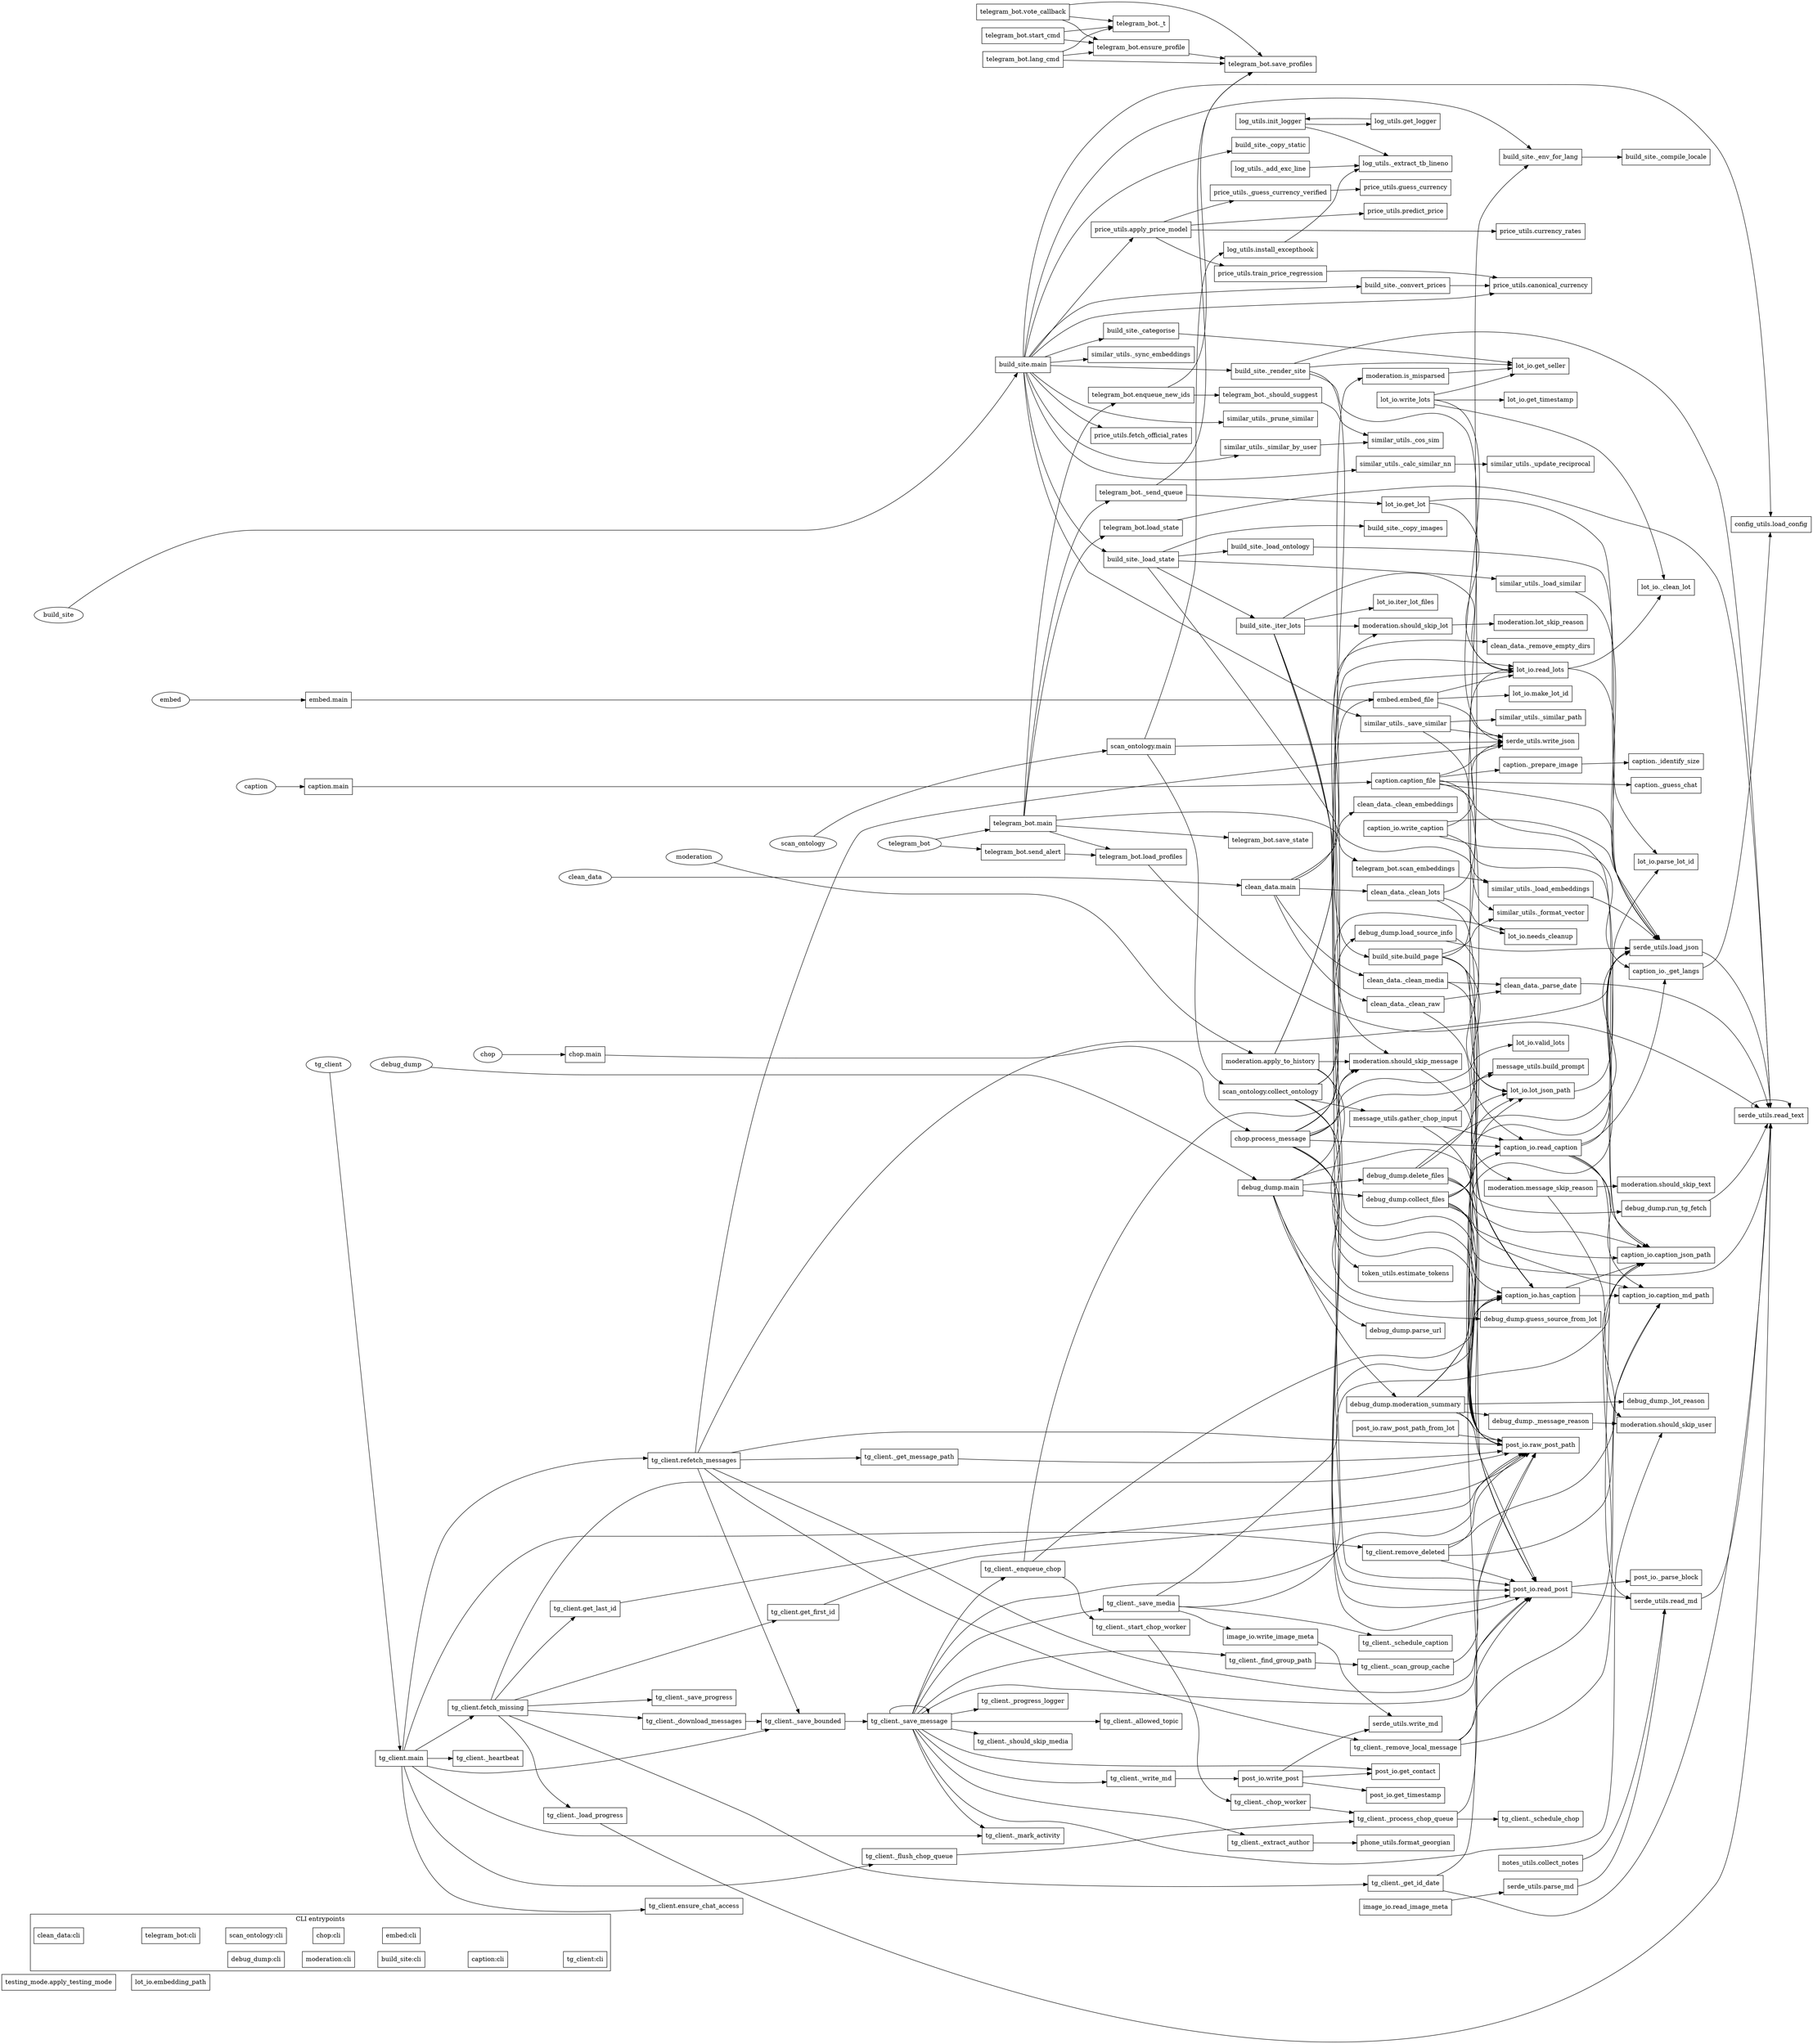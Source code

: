 digraph callgraph {
	graph [rankdir=LR];
	subgraph cluster_cli {
		graph [label="CLI entrypoints",
			newrank=true
		];
		"debug_dump:cli"	[shape=box,
			tooltip="Command line entrypoint"];
		"moderation:cli"	[shape=box,
			tooltip="Command line entrypoint"];
		"build_site:cli"	[shape=box,
			tooltip="Command line entrypoint"];
		"caption:cli"	[shape=box,
			tooltip="Command line entrypoint"];
		"tg_client:cli"	[shape=box,
			tooltip="Command line entrypoint"];
		"clean_data:cli"	[shape=box,
			tooltip="Command line entrypoint"];
		"telegram_bot:cli"	[shape=box,
			tooltip="Command line entrypoint"];
		"scan_ontology:cli"	[shape=box,
			tooltip="Command line entrypoint"];
		"chop:cli"	[shape=box,
			tooltip="Command line entrypoint"];
		"embed:cli"	[shape=box,
			tooltip="Command line entrypoint"];
	}
	"caption_io._get_langs"	[shape=box,
		tooltip="Return configured languages, caching the result."];
	"config_utils.load_config"	[shape=box,
		tooltip="Return the ``config`` module or exit with a helpful message.

When running the scripts directly from ``src/`` the repository root \
isn't on
``sys.path`` and ``config.py`` can't be imported.  Try adding the parent
directory before failing so the configuration \
can live alongside
``config.example.py`` in the project root."];
	"caption_io._get_langs" -> "config_utils.load_config";
	"caption_io.caption_json_path"	[shape=box,
		tooltip="Return new-style caption path for ``image``."];
	"caption_io.caption_md_path"	[shape=box,
		tooltip="Return legacy Markdown caption path for ``image``."];
	"caption_io.has_caption"	[shape=box,
		tooltip="Return ``True`` when any caption exists for ``image``."];
	"caption_io.has_caption" -> "caption_io.caption_json_path";
	"caption_io.has_caption" -> "caption_io.caption_md_path";
	"caption_io.read_caption"	[shape=box,
		tooltip="Return caption for ``image`` in ``lang`` or empty string when missing."];
	"caption_io.read_caption" -> "caption_io._get_langs";
	"caption_io.read_caption" -> "caption_io.caption_json_path";
	"caption_io.read_caption" -> "caption_io.caption_md_path";
	"serde_utils.read_md"	[shape=box,
		tooltip="Alias for :func:`read_text` used for Markdown files."];
	"caption_io.read_caption" -> "serde_utils.read_md";
	"serde_utils.load_json"	[shape=box,
		tooltip="Return parsed JSON or ``None`` when invalid."];
	"caption_io.read_caption" -> "serde_utils.load_json";
	"caption_io.write_caption"	[shape=box,
		tooltip="Write ``text`` as ``lang`` caption for ``image``."];
	"caption_io.write_caption" -> "caption_io._get_langs";
	"caption_io.write_caption" -> "caption_io.caption_json_path";
	"caption_io.write_caption" -> "serde_utils.load_json";
	"serde_utils.write_json"	[shape=box,
		tooltip="Serialise ``data`` to ``path`` with standard options."];
	"caption_io.write_caption" -> "serde_utils.write_json";
	"image_io.read_image_meta"	[shape=box,
		tooltip="Return metadata from ``path.with_suffix('.md')``."];
	"serde_utils.parse_md"	[shape=box,
		tooltip="Return metadata dictionary and body text from ``path``."];
	"image_io.read_image_meta" -> "serde_utils.parse_md"	[minlen=1];
	"image_io.write_image_meta"	[shape=box,
		tooltip="Write ``meta`` to ``path.with_suffix('.md')``."];
	"serde_utils.write_md"	[shape=box,
		tooltip="Write ``text`` to ``path`` ensuring a trailing newline."];
	"image_io.write_image_meta" -> "serde_utils.write_md";
	"debug_dump.parse_url"	[shape=box,
		tooltip="Return ``(lot_id, lang)`` extracted from ``url``."];
	"debug_dump.guess_source_from_lot"	[shape=box,
		tooltip="Guess ``(chat, message_id)`` directly from ``lot_id``."];
	"debug_dump.load_source_info"	[shape=box,
		tooltip="Return ``(chat, message_id)`` for ``lot_id`` if available."];
	"debug_dump.load_source_info" -> "serde_utils.load_json";
	"lot_io.lot_json_path"	[shape=box,
		tooltip="Return full JSON path for ``lot_id`` given ``root`` directory."];
	"debug_dump.load_source_info" -> "lot_io.lot_json_path";
	"debug_dump.run_tg_fetch"	[shape=box,
		tooltip="Run ``tg_client.py --fetch`` and return combined logs."];
	"serde_utils.read_text"	[shape=box,
		tooltip="Return file contents as UTF-8 or empty string when missing."];
	"debug_dump.run_tg_fetch" -> "serde_utils.read_text";
	"debug_dump.collect_files"	[shape=box,
		tooltip="Return ``[(name, content), ...]`` for files related to ``lot_id``."];
	"debug_dump.collect_files" -> "caption_io.caption_json_path";
	"debug_dump.collect_files" -> "caption_io.has_caption";
	"debug_dump.collect_files" -> "caption_io.read_caption";
	"debug_dump.collect_files" -> "serde_utils.read_text";
	"debug_dump.collect_files" -> "serde_utils.load_json";
	"post_io.raw_post_path"	[shape=box,
		tooltip="Return absolute message path for ``rel`` under ``root``."];
	"debug_dump.collect_files" -> "post_io.raw_post_path";
	"debug_dump.collect_files" -> "lot_io.lot_json_path";
	"debug_dump.delete_files"	[shape=box,
		tooltip="Remove files related to ``lot_id`` from the filesystem."];
	"debug_dump.delete_files" -> "caption_io.caption_json_path";
	"debug_dump.delete_files" -> "caption_io.caption_md_path";
	"debug_dump.delete_files" -> "serde_utils.load_json";
	"debug_dump.delete_files" -> "post_io.raw_post_path";
	"debug_dump.delete_files" -> "lot_io.lot_json_path";
	"debug_dump._message_reason"	[shape=box,
		tooltip="Return explanation why a message would be skipped."];
	"moderation.should_skip_user"	[shape=box,
		tooltip="Return ``True`` if ``username`` is blacklisted."];
	"debug_dump._message_reason" -> "moderation.should_skip_user";
	"debug_dump._lot_reason"	[shape=box,
		tooltip="Return explanation why ``lot`` would be skipped."];
	"debug_dump.moderation_summary"	[shape=box,
		tooltip="Return a multi-line summary of moderation checks for ``lot_id``."];
	"debug_dump.moderation_summary" -> "debug_dump._message_reason"	[minlen=1];
	"debug_dump.moderation_summary" -> "debug_dump._lot_reason"	[minlen=2];
	"debug_dump.moderation_summary" -> "serde_utils.load_json";
	"post_io.read_post"	[shape=box,
		tooltip="Return metadata dictionary and body text for ``path``."];
	"debug_dump.moderation_summary" -> "post_io.read_post";
	"debug_dump.moderation_summary" -> "post_io.raw_post_path";
	"debug_dump.moderation_summary" -> "lot_io.lot_json_path";
	"debug_dump.main"	[shape=box];
	"debug_dump.main" -> "debug_dump.parse_url"	[minlen=1];
	"debug_dump.main" -> "debug_dump.guess_source_from_lot"	[minlen=2];
	"debug_dump.main" -> "debug_dump.load_source_info";
	"debug_dump.main" -> "debug_dump.run_tg_fetch"	[minlen=3];
	"debug_dump.main" -> "debug_dump.collect_files";
	"debug_dump.main" -> "debug_dump.delete_files";
	"debug_dump.main" -> "debug_dump.moderation_summary";
	"moderation.should_skip_text"	[shape=box,
		tooltip="Return ``True`` if ``text`` contains banned phrases."];
	"moderation.message_skip_reason"	[shape=box,
		tooltip="Return the moderation reason for ``meta`` and ``text`` or ``None``."];
	"moderation.message_skip_reason" -> "moderation.should_skip_text"	[minlen=1];
	"moderation.message_skip_reason" -> "moderation.should_skip_user";
	"moderation.should_skip_message"	[shape=box,
		tooltip="Return ``True`` when the raw Telegram message should be ignored."];
	"moderation.should_skip_message" -> "moderation.message_skip_reason";
	"moderation.lot_skip_reason"	[shape=box,
		tooltip="Return the moderation reason for ``lot`` or ``None``."];
	"moderation.should_skip_lot"	[shape=box,
		tooltip="Return ``True`` when the lot fails additional checks."];
	"moderation.should_skip_lot" -> "moderation.lot_skip_reason"	[minlen=1];
	"moderation.is_misparsed"	[shape=box,
		tooltip="Return ``True`` for obviously invalid lots or source posts."];
	"lot_io.get_seller"	[shape=box,
		tooltip="Return the seller identifier or ``None`` when missing."];
	"moderation.is_misparsed" -> "lot_io.get_seller";
	"moderation.apply_to_history"	[shape=box,
		tooltip="Remove processed lots now failing moderation."];
	"moderation.apply_to_history" -> "moderation.should_skip_message";
	"moderation.apply_to_history" -> "moderation.should_skip_lot";
	"moderation.apply_to_history" -> "post_io.read_post";
	"moderation.apply_to_history" -> "post_io.raw_post_path";
	"lot_io.read_lots"	[shape=box,
		tooltip="Return a list of lots from ``path`` or ``None`` when invalid."];
	"moderation.apply_to_history" -> "lot_io.read_lots";
	"price_utils.canonical_currency"	[shape=box,
		tooltip="Return canonical currency code or ``None`` when unknown."];
	"price_utils.fetch_official_rates"	[shape=box,
		tooltip="Return currency multipliers relative to USD from NBG."];
	"price_utils.train_price_regression"	[shape=box,
		tooltip="Return ``(model, currency_map, counts)`` trained on ``lots``.

``lots`` must contain ``price`` and ``price:currency`` fields. Only \
lots with
embeddings present in ``id_to_vec`` are considered. Prices are regressed on
the logarithm scale so coefficients are interpretable \
as multiplicative
factors. ``USD`` is treated as the base currency so coefficients can be
interpreted as exchange rate multipliers. \
The returned ``counts`` dictionary
maps each currency to the number of training samples observed."];
	"price_utils.train_price_regression" -> "price_utils.canonical_currency";
	"price_utils.predict_price"	[shape=box,
		tooltip="Return predicted price for ``vec`` in ``currency``.

When ``model`` is ``None`` or ``vec`` is missing, ``None`` is returned."];
	"price_utils.currency_rates"	[shape=box,
		tooltip="Return estimated currency multipliers relative to the base.

The regression model learns one coefficient per currency dummy feature.  \
The
coefficient is the logarithm of the multiplier relative to USD."];
	"price_utils.guess_currency"	[shape=box,
		tooltip="Return currency with multiplier closest to ``price/pred_usd``.

``pred_usd`` is the predicted price in USD.  ``price`` is the numeric \
value
provided by the user without a currency.  The function compares the implied
multiplier ``price / pred_usd`` against the learnt \
exchange rates and picks
the closest match.  ``counts`` may be provided to ignore rarely seen
currencies when guessing.  Any currency \
with fewer than ``min_samples``
samples in the training set is skipped."];
	"price_utils._guess_currency_verified"	[shape=box,
		tooltip="Return currency when both AI and official rates agree."];
	"price_utils._guess_currency_verified" -> "price_utils.guess_currency"	[minlen=1];
	"price_utils.apply_price_model"	[shape=box,
		tooltip="Predict prices in USD and guess missing currencies."];
	"price_utils.apply_price_model" -> "price_utils.train_price_regression"	[minlen=1];
	"price_utils.apply_price_model" -> "price_utils.predict_price"	[minlen=2];
	"price_utils.apply_price_model" -> "price_utils.currency_rates"	[minlen=3];
	"price_utils.apply_price_model" -> "price_utils._guess_currency_verified"	[minlen=1];
	"serde_utils.read_text" -> "serde_utils.read_text";
	"serde_utils.read_md" -> "serde_utils.read_text";
	"serde_utils.parse_md" -> "serde_utils.read_md";
	"serde_utils.load_json" -> "serde_utils.read_text";
	"token_utils.estimate_tokens"	[shape=box,
		tooltip="Return a naive token count approximation."];
	"phone_utils.format_georgian"	[shape=box,
		tooltip="Return ``phone`` in ``+995...`` format if possible."];
	"build_site._load_ontology"	[shape=box];
	"build_site._load_ontology" -> "serde_utils.load_json";
	"build_site._compile_locale"	[shape=box];
	"build_site._env_for_lang"	[shape=box];
	"build_site._env_for_lang" -> "build_site._compile_locale"	[minlen=1];
	"build_site._iter_lots"	[shape=box,
		tooltip="Return all lots ready for rendering."];
	"build_site._iter_lots" -> "moderation.should_skip_message";
	"build_site._iter_lots" -> "moderation.should_skip_lot";
	"build_site._iter_lots" -> "post_io.read_post";
	"build_site._iter_lots" -> "post_io.raw_post_path";
	"build_site._iter_lots" -> "lot_io.read_lots";
	"lot_io.iter_lot_files"	[shape=box,
		tooltip="Return ``*.json`` files under ``root``.

When ``newest_first`` is ``True`` the result is ordered by modification
time with the most \
recently changed files first.  Both ``build_site.py`` and
``pending_embed.py`` rely on this helper so they scan the lot directory \
in
the same order."];
	"build_site._iter_lots" -> "lot_io.iter_lot_files"	[minlen=1];
	"build_site._copy_images"	[shape=box];
	"build_site._copy_static"	[shape=box,
		tooltip="Copy CSS and JS so generated pages are standalone."];
	"build_site._convert_prices"	[shape=box,
		tooltip="Add `_display_price` and `_price_class` fields converted to `cur`."];
	"build_site._convert_prices" -> "price_utils.canonical_currency";
	"build_site._load_state"	[shape=box,
		tooltip="Return ontology fields, embeddings, lots and similarity cache."];
	"build_site._load_state" -> "build_site._load_ontology"	[minlen=1];
	"build_site._load_state" -> "build_site._iter_lots";
	"build_site._load_state" -> "build_site._copy_images"	[minlen=2];
	"similar_utils._load_embeddings"	[shape=box,
		tooltip="Return mapping of lot id to embedding vector."];
	"build_site._load_state" -> "similar_utils._load_embeddings";
	"similar_utils._load_similar"	[shape=box,
		tooltip="Return cached similar lots mapping."];
	"build_site._load_state" -> "similar_utils._load_similar"	[minlen=3];
	"build_site._categorise"	[shape=box,
		tooltip="Return category info and recent lot list."];
	"build_site._categorise" -> "lot_io.get_seller";
	"build_site._render_site"	[shape=box];
	"build_site._render_site" -> "serde_utils.read_text";
	"build_site.build_page"	[shape=box,
		tooltip="Render ``lot`` into separate HTML files for every language."];
	"build_site._render_site" -> "build_site.build_page";
	"similar_utils._format_vector"	[shape=box,
		tooltip="Return compact JSON representation for ``vec``."];
	"build_site._render_site" -> "similar_utils._format_vector";
	"build_site._render_site" -> "lot_io.get_seller";
	"build_site.build_page" -> "caption_io.read_caption";
	"build_site.build_page" -> "build_site._env_for_lang";
	"build_site.build_page" -> "post_io.read_post";
	"build_site.build_page" -> "post_io.raw_post_path";
	"build_site.build_page" -> "similar_utils._format_vector";
	"build_site.main"	[shape=box];
	"build_site.main" -> "price_utils.canonical_currency";
	"build_site.main" -> "price_utils.fetch_official_rates"	[minlen=1];
	"build_site.main" -> "price_utils.apply_price_model";
	"build_site.main" -> "build_site._env_for_lang";
	"build_site.main" -> "build_site._copy_static"	[minlen=2];
	"build_site.main" -> "build_site._convert_prices"	[minlen=3];
	"build_site.main" -> "build_site._load_state";
	"build_site.main" -> "build_site._categorise"	[minlen=1];
	"build_site.main" -> "build_site._render_site";
	"similar_utils._save_similar"	[shape=box,
		tooltip="Write ``sim_map`` to ``SIMILAR_DIR`` mirroring ``LOTS_DIR`` layout."];
	"build_site.main" -> "similar_utils._save_similar";
	"similar_utils._prune_similar"	[shape=box,
		tooltip="Drop cache entries referring to ids not in ``valid_ids``."];
	"build_site.main" -> "similar_utils._prune_similar"	[minlen=2];
	"similar_utils._calc_similar_nn"	[shape=box,
		tooltip="Fill ``sim_map`` for ``new_ids`` using a nearest neighbour search.

``vec_ids`` lists all lots that have an embedding.  ``new_ids`` \
is a subset
for which we still need recommendations.  We gather vectors for
``vec_ids`` and use ``NearestNeighbors`` from scikit-learn \
to find the
closest items.  Embeddings of lots without a vector are skipped."];
	"build_site.main" -> "similar_utils._calc_similar_nn"	[minlen=3];
	"similar_utils._sync_embeddings"	[shape=box,
		tooltip="Drop lots or vectors that do not match and return cleaned data."];
	"build_site.main" -> "similar_utils._sync_embeddings"	[minlen=1];
	"similar_utils._similar_by_user"	[shape=box,
		tooltip="Return map of lot id to other lots from the same user."];
	"build_site.main" -> "similar_utils._similar_by_user"	[minlen=2];
	"build_site.main" -> "config_utils.load_config";
	"post_io._parse_block"	[shape=box,
		tooltip="Return metadata dict and remaining body from ``text``."];
	"post_io.get_contact"	[shape=box,
		tooltip="Return a contact identifier from ``meta`` or ``None`` when missing."];
	"post_io.get_timestamp"	[shape=box,
		tooltip="Return ``meta['date']`` as a timezone-aware ``datetime``."];
	"post_io.read_post" -> "serde_utils.read_md";
	"post_io.read_post" -> "post_io._parse_block"	[minlen=1];
	"post_io.write_post"	[shape=box,
		tooltip="Write metadata and body as a Markdown post."];
	"post_io.write_post" -> "serde_utils.write_md";
	"post_io.write_post" -> "post_io.get_contact";
	"post_io.write_post" -> "post_io.get_timestamp"	[minlen=1];
	"post_io.raw_post_path_from_lot"	[shape=box,
		tooltip="Return raw post path referenced by ``lot`` or ``None``."];
	"post_io.raw_post_path_from_lot" -> "post_io.raw_post_path"	[minlen=1];
	"caption._identify_size"	[shape=box,
		tooltip="Return ``(width, height)`` for ``path`` using ImageMagick."];
	"caption._prepare_image"	[shape=box,
		tooltip="Resize ``path`` and return the processed JPEG bytes."];
	"caption._prepare_image" -> "caption._identify_size"	[minlen=1];
	"caption._guess_chat"	[shape=box,
		tooltip="Return chat name for ``path`` relative to ``MEDIA_DIR``."];
	"caption.caption_file"	[shape=box,
		tooltip="Caption ``path`` with GPT-4o and save ``.caption.json`` beside it."];
	"caption.caption_file" -> "caption_io.caption_json_path";
	"caption.caption_file" -> "caption_io.has_caption";
	"caption.caption_file" -> "serde_utils.load_json";
	"caption.caption_file" -> "serde_utils.write_json";
	"caption.caption_file" -> "caption._prepare_image"	[minlen=1];
	"caption.caption_file" -> "caption._guess_chat"	[minlen=2];
	"caption.main"	[shape=box];
	"caption.main" -> "caption.caption_file";
	"testing_mode.apply_testing_mode"	[shape=box];
	"lot_io.embedding_path"	[shape=box,
		tooltip="Return embedding file path for ``lot_path``."];
	"testing_mode.apply_testing_mode" -> "lot_io.embedding_path"	[style=invis];
	"tg_client._mark_activity"	[shape=box,
		tooltip="Update ``_last_event`` to the current time."];
	"tg_client._heartbeat"	[shape=box,
		tooltip="Periodically log a heartbeat and warn if idle for too long."];
	"tg_client._progress_logger"	[shape=box,
		tooltip="Return a progress callback that logs received bytes."];
	"tg_client._write_md"	[shape=box,
		tooltip="Helper to store a raw post in Markdown format."];
	"tg_client._write_md" -> "post_io.write_post";
	"tg_client._scan_group_cache"	[shape=box,
		tooltip="Build group_id -> Path mapping for ``chat`` quickly."];
	"tg_client._scan_group_cache" -> "post_io.raw_post_path";
	"tg_client._find_group_path"	[shape=box,
		tooltip="Return stored message path for ``group_id`` if known."];
	"tg_client._find_group_path" -> "tg_client._scan_group_cache"	[minlen=1];
	"tg_client._get_message_path"	[shape=box,
		tooltip="Return path of stored message ``msg_id`` in ``chat`` if any."];
	"tg_client._get_message_path" -> "post_io.raw_post_path";
	"tg_client._should_skip_media"	[shape=box,
		tooltip="Return reason string if ``msg`` media should be skipped."];
	"tg_client._allowed_topic"	[shape=box,
		tooltip="Return ``True`` if ``msg`` belongs to an allowed forum topic."];
	"tg_client._extract_author"	[shape=box,
		tooltip="Return a metadata dictionary describing the message author."];
	"tg_client._extract_author" -> "phone_utils.format_georgian"	[minlen=1];
	"tg_client._schedule_caption"	[shape=box,
		tooltip="Run captioning in a separate process so downloads continue."];
	"tg_client._schedule_chop"	[shape=box,
		tooltip="Run lot extraction in a separate process."];
	"tg_client._enqueue_chop"	[shape=box,
		tooltip="Queue ``path`` for chopping once captions are available."];
	"tg_client._enqueue_chop" -> "caption_io.has_caption";
	"tg_client._enqueue_chop" -> "moderation.should_skip_message";
	"tg_client._start_chop_worker"	[shape=box,
		tooltip="Ensure the chop queue worker task is running."];
	"tg_client._enqueue_chop" -> "tg_client._start_chop_worker"	[minlen=1];
	"tg_client._chop_worker"	[shape=box,
		tooltip="Background task processing ``_CHOP_QUEUE``."];
	"tg_client._start_chop_worker" -> "tg_client._chop_worker"	[minlen=1];
	"tg_client._process_chop_queue"	[shape=box,
		tooltip="Check queued posts and chop cooled down ones."];
	"tg_client._process_chop_queue" -> "caption_io.has_caption";
	"tg_client._process_chop_queue" -> "tg_client._schedule_chop"	[minlen=1];
	"tg_client._chop_worker" -> "tg_client._process_chop_queue";
	"tg_client._flush_chop_queue"	[shape=box,
		tooltip="Run the chop worker until the queue is empty and cancel it."];
	"tg_client._flush_chop_queue" -> "tg_client._process_chop_queue";
	"tg_client._get_id_date"	[shape=box,
		tooltip="Return the stored date for ``msg_id`` in ``chat`` if available."];
	"tg_client._get_id_date" -> "serde_utils.read_text";
	"tg_client._get_id_date" -> "post_io.raw_post_path";
	"tg_client._load_progress"	[shape=box,
		tooltip="Return saved resume timestamp for ``chat`` if available."];
	"tg_client._load_progress" -> "serde_utils.read_text";
	"tg_client._save_progress"	[shape=box,
		tooltip="Persist resume timestamp for ``chat`` to ``STATE_DIR``."];
	"tg_client.get_first_id"	[shape=box,
		tooltip="Return the smallest saved message id for ``chat``."];
	"tg_client.get_first_id" -> "post_io.raw_post_path";
	"tg_client.get_last_id"	[shape=box,
		tooltip="Return the highest saved message id for ``chat``."];
	"tg_client.get_last_id" -> "post_io.raw_post_path";
	"tg_client._save_message"	[shape=box,
		tooltip="Write ``msg`` to disk with metadata and any media references.

Returns the path of the stored message or ``None`` when skipped."];
	"tg_client._save_message" -> "moderation.should_skip_user";
	"tg_client._save_message" -> "post_io.get_contact";
	"tg_client._save_message" -> "post_io.read_post";
	"tg_client._save_message" -> "post_io.raw_post_path";
	"tg_client._save_message" -> "tg_client._mark_activity";
	"tg_client._save_message" -> "tg_client._progress_logger"	[minlen=1];
	"tg_client._save_message" -> "tg_client._write_md"	[minlen=2];
	"tg_client._save_message" -> "tg_client._find_group_path"	[minlen=3];
	"tg_client._save_message" -> "tg_client._should_skip_media"	[minlen=1];
	"tg_client._save_message" -> "tg_client._allowed_topic"	[minlen=2];
	"tg_client._save_message" -> "tg_client._extract_author"	[minlen=3];
	"tg_client._save_message" -> "tg_client._enqueue_chop";
	"tg_client._save_message" -> "tg_client._save_message";
	"tg_client._save_media"	[shape=box,
		tooltip="Store ``data`` and return relative file path."];
	"tg_client._save_message" -> "tg_client._save_media";
	"tg_client._save_media" -> "caption_io.caption_json_path";
	"tg_client._save_media" -> "caption_io.has_caption";
	"tg_client._save_media" -> "image_io.write_image_meta"	[minlen=1];
	"tg_client._save_media" -> "tg_client._schedule_caption"	[minlen=2];
	"tg_client._save_bounded"	[shape=box,
		tooltip="Run ``_save_message`` under the global semaphore and return path."];
	"tg_client._save_bounded" -> "tg_client._save_message";
	"tg_client._remove_local_message"	[shape=box,
		tooltip="Delete ``path`` and related media if the post no longer exists."];
	"tg_client._remove_local_message" -> "caption_io.caption_json_path";
	"tg_client._remove_local_message" -> "caption_io.caption_md_path";
	"tg_client._remove_local_message" -> "post_io.read_post";
	"tg_client._download_messages"	[shape=box,
		tooltip="Save ``messages`` with a progress bar and return count saved."];
	"tg_client._download_messages" -> "tg_client._save_bounded";
	"tg_client.ensure_chat_access"	[shape=box,
		tooltip="Join chats listed in ``CHATS`` if not already joined."];
	"tg_client.refetch_messages"	[shape=box,
		tooltip="Re-fetch posts that failed parsing or are empty."];
	"tg_client.refetch_messages" -> "serde_utils.load_json";
	"tg_client.refetch_messages" -> "serde_utils.write_json";
	"tg_client.refetch_messages" -> "post_io.read_post";
	"tg_client.refetch_messages" -> "post_io.raw_post_path";
	"tg_client.refetch_messages" -> "tg_client._get_message_path"	[minlen=1];
	"tg_client.refetch_messages" -> "tg_client._save_bounded";
	"tg_client.refetch_messages" -> "tg_client._remove_local_message";
	"tg_client.fetch_missing"	[shape=box,
		tooltip="Pull new messages and back-fill history until fully synced."];
	"tg_client.fetch_missing" -> "post_io.raw_post_path";
	"tg_client.fetch_missing" -> "tg_client._get_id_date";
	"tg_client.fetch_missing" -> "tg_client._load_progress"	[minlen=1];
	"tg_client.fetch_missing" -> "tg_client._save_progress"	[minlen=2];
	"tg_client.fetch_missing" -> "tg_client.get_first_id"	[minlen=3];
	"tg_client.fetch_missing" -> "tg_client.get_last_id"	[minlen=1];
	"tg_client.fetch_missing" -> "tg_client._download_messages"	[minlen=2];
	"tg_client.remove_deleted"	[shape=box,
		tooltip="Delete locally stored messages removed from Telegram recently."];
	"tg_client.remove_deleted" -> "caption_io.caption_json_path";
	"tg_client.remove_deleted" -> "caption_io.caption_md_path";
	"tg_client.remove_deleted" -> "post_io.read_post";
	"tg_client.remove_deleted" -> "post_io.raw_post_path";
	"tg_client.main"	[shape=box];
	"tg_client.main" -> "tg_client._mark_activity";
	"tg_client.main" -> "tg_client._heartbeat"	[minlen=1];
	"tg_client.main" -> "tg_client._flush_chop_queue"	[minlen=2];
	"tg_client.main" -> "tg_client._save_bounded";
	"tg_client.main" -> "tg_client.ensure_chat_access"	[minlen=3];
	"tg_client.main" -> "tg_client.refetch_messages";
	"tg_client.main" -> "tg_client.fetch_missing";
	"tg_client.main" -> "tg_client.remove_deleted";
	"clean_data._parse_date"	[shape=box,
		tooltip="Return the ``date`` field from a markdown file if present."];
	"clean_data._parse_date" -> "serde_utils.read_text";
	"clean_data._clean_raw"	[shape=box];
	"clean_data._clean_raw" -> "post_io.raw_post_path";
	"clean_data._clean_raw" -> "clean_data._parse_date";
	"clean_data._clean_media"	[shape=box];
	"clean_data._clean_media" -> "caption_io.has_caption";
	"clean_data._clean_media" -> "clean_data._parse_date";
	"clean_data._clean_lots"	[shape=box];
	"clean_data._clean_lots" -> "post_io.raw_post_path";
	"lot_io.needs_cleanup"	[shape=box,
		tooltip="Return ``True`` when ``clean_data`` would drop ``lots``."];
	"clean_data._clean_lots" -> "lot_io.needs_cleanup";
	"clean_data._clean_lots" -> "lot_io.read_lots";
	"clean_data._clean_embeddings"	[shape=box,
		tooltip="Delete embedding files when the matching lot JSON is absent."];
	"clean_data._remove_empty_dirs"	[shape=box,
		tooltip="Recursively remove empty folders under ``root``."];
	"clean_data.main"	[shape=box];
	"clean_data.main" -> "clean_data._clean_raw";
	"clean_data.main" -> "clean_data._clean_media";
	"clean_data.main" -> "clean_data._clean_lots";
	"clean_data.main" -> "clean_data._clean_embeddings"	[minlen=1];
	"clean_data.main" -> "clean_data._remove_empty_dirs"	[minlen=2];
	"similar_utils._load_embeddings" -> "serde_utils.load_json";
	"similar_utils._cos_sim"	[shape=box,
		tooltip="Return cosine similarity between two embeddings."];
	"similar_utils._similar_path"	[shape=box,
		tooltip="Return cache file path for ``lot_path`` under ``SIMILAR_DIR``."];
	"similar_utils._load_similar" -> "serde_utils.load_json";
	"similar_utils._save_similar" -> "serde_utils.write_json";
	"similar_utils._save_similar" -> "similar_utils._similar_path"	[minlen=1];
	"similar_utils._save_similar" -> "lot_io.lot_json_path";
	"similar_utils._update_reciprocal"	[shape=box,
		tooltip="Insert ``lot_id`` into caches of lots listed in ``sims`` if closer."];
	"similar_utils._calc_similar_nn" -> "similar_utils._update_reciprocal"	[minlen=1];
	"similar_utils._similar_by_user" -> "similar_utils._cos_sim";
	"telegram_bot._t"	[shape=box,
		tooltip="Return ``text`` translated to ``lang`` using gettext files."];
	"telegram_bot.ensure_profile"	[shape=box,
		tooltip="Return profile for ``uid`` creating one if needed."];
	"telegram_bot.save_profiles"	[shape=box,
		tooltip="Write ``profiles`` to disk."];
	"telegram_bot.ensure_profile" -> "telegram_bot.save_profiles";
	"telegram_bot.load_profiles"	[shape=box,
		tooltip="Populate the global ``profiles`` mapping."];
	"telegram_bot.load_profiles" -> "serde_utils.read_text";
	"telegram_bot.load_state"	[shape=box,
		tooltip="Populate ``processed_ids`` from ``STATE_PATH``."];
	"telegram_bot.load_state" -> "serde_utils.read_text";
	"telegram_bot.save_state"	[shape=box];
	"telegram_bot.scan_embeddings"	[shape=box,
		tooltip="Load new embeddings and return list of new lot ids."];
	"telegram_bot.scan_embeddings" -> "similar_utils._load_embeddings";
	"telegram_bot._should_suggest"	[shape=box];
	"telegram_bot._should_suggest" -> "similar_utils._cos_sim";
	"telegram_bot.enqueue_new_ids"	[shape=box];
	"telegram_bot.enqueue_new_ids" -> "telegram_bot.save_profiles";
	"telegram_bot.enqueue_new_ids" -> "telegram_bot._should_suggest"	[minlen=1];
	"telegram_bot._send_queue"	[shape=box];
	"telegram_bot._send_queue" -> "telegram_bot.save_profiles";
	"lot_io.get_lot"	[shape=box,
		tooltip="Return the lot identified by ``lot_id`` or ``None`` when missing."];
	"telegram_bot._send_queue" -> "lot_io.get_lot";
	"telegram_bot.send_alert"	[shape=box,
		tooltip="Broadcast ``text`` to all registered users."];
	"telegram_bot.send_alert" -> "telegram_bot.load_profiles";
	"telegram_bot.start_cmd"	[shape=box];
	"telegram_bot.start_cmd" -> "telegram_bot._t";
	"telegram_bot.start_cmd" -> "telegram_bot.ensure_profile";
	"telegram_bot.lang_cmd"	[shape=box];
	"telegram_bot.lang_cmd" -> "telegram_bot._t";
	"telegram_bot.lang_cmd" -> "telegram_bot.ensure_profile";
	"telegram_bot.lang_cmd" -> "telegram_bot.save_profiles";
	"telegram_bot.vote_callback"	[shape=box];
	"telegram_bot.vote_callback" -> "telegram_bot._t";
	"telegram_bot.vote_callback" -> "telegram_bot.ensure_profile";
	"telegram_bot.vote_callback" -> "telegram_bot.save_profiles";
	"telegram_bot.main"	[shape=box];
	"telegram_bot.main" -> "telegram_bot.load_profiles";
	"telegram_bot.main" -> "telegram_bot.load_state"	[minlen=1];
	"telegram_bot.main" -> "telegram_bot.save_state"	[minlen=2];
	"telegram_bot.main" -> "telegram_bot.scan_embeddings"	[minlen=3];
	"telegram_bot.main" -> "telegram_bot.enqueue_new_ids";
	"telegram_bot.main" -> "telegram_bot._send_queue";
	"log_utils._extract_tb_lineno"	[shape=box,
		tooltip="Return the last line number from a traceback."];
	"log_utils._add_exc_line"	[shape=box,
		tooltip="Attach ``line`` from traceback to structured log events."];
	"log_utils._add_exc_line" -> "log_utils._extract_tb_lineno"	[minlen=1];
	"log_utils.init_logger"	[shape=box,
		tooltip="Initialize logger writing to ``LOGFILE``.

``LOG_LEVEL`` may be set in ``config.py`` or via an environment
variable.  The level \
accepts ``DEBUG``, ``INFO`` or ``ERROR`` and
defaults to ``INFO``.  The function falls back to the standard
``logging`` module if ``\
structlog`` isn't available so the scripts
can still run in minimal environments."];
	"log_utils.init_logger" -> "log_utils._extract_tb_lineno";
	"log_utils.get_logger"	[shape=box,
		tooltip="Return the singleton logger instance."];
	"log_utils.init_logger" -> "log_utils.get_logger"	[minlen=1];
	"log_utils.get_logger" -> "log_utils.init_logger";
	"log_utils.install_excepthook"	[shape=box,
		tooltip="Redirect uncaught exceptions to ``logger.exception``."];
	"log_utils.install_excepthook" -> "log_utils._extract_tb_lineno";
	"scan_ontology.collect_ontology"	[shape=box,
		tooltip="Return counts per field, value counters, misparsed lots and broken metadata."];
	"scan_ontology.collect_ontology" -> "moderation.is_misparsed"	[minlen=1];
	"scan_ontology.collect_ontology" -> "post_io.read_post";
	"scan_ontology.collect_ontology" -> "post_io.raw_post_path";
	"message_utils.gather_chop_input"	[shape=box,
		tooltip="Return the exact text fed to the lot parser for ``msg_path``."];
	"scan_ontology.collect_ontology" -> "message_utils.gather_chop_input";
	"scan_ontology.collect_ontology" -> "lot_io.read_lots";
	"scan_ontology.main"	[shape=box];
	"scan_ontology.main" -> "serde_utils.write_json";
	"scan_ontology.main" -> "log_utils.install_excepthook"	[minlen=1];
	"scan_ontology.main" -> "scan_ontology.collect_ontology";
	"notes_utils.collect_notes"	[shape=box,
		tooltip="Return combined notes if ``notes/`` exists."];
	"notes_utils.collect_notes" -> "serde_utils.read_md"	[minlen=1];
	"message_utils.build_prompt"	[shape=box,
		tooltip="Return prompt combining message text with captioned file names."];
	"message_utils.gather_chop_input" -> "caption_io.read_caption";
	"message_utils.gather_chop_input" -> "post_io.read_post";
	"message_utils.gather_chop_input" -> "message_utils.build_prompt";
	"chop.process_message"	[shape=box];
	"chop.process_message" -> "caption_io.has_caption";
	"chop.process_message" -> "caption_io.read_caption";
	"chop.process_message" -> "moderation.should_skip_message";
	"chop.process_message" -> "token_utils.estimate_tokens"	[minlen=1];
	"chop.process_message" -> "post_io.read_post";
	"chop.process_message" -> "message_utils.build_prompt";
	"embed.embed_file"	[shape=box,
		tooltip="Embed ``path`` and write the result beside it under ``EMBED_DIR``."];
	"chop.process_message" -> "embed.embed_file";
	"lot_io.valid_lots"	[shape=box,
		tooltip="Return ``True`` when every lot contains the required translations."];
	"chop.process_message" -> "lot_io.valid_lots"	[minlen=2];
	"chop.process_message" -> "lot_io.needs_cleanup";
	"chop.main"	[shape=box,
		tooltip="Process a single message file passed on the command line."];
	"chop.main" -> "chop.process_message";
	"embed.embed_file" -> "serde_utils.write_json";
	"embed.embed_file" -> "lot_io.read_lots";
	"lot_io.make_lot_id"	[shape=box,
		tooltip="Return lot id string for ``rel`` and ``index``.

``rel`` is the JSON file path relative to the ``data/lots`` directory
without the ``\
.json`` suffix."];
	"embed.embed_file" -> "lot_io.make_lot_id"	[minlen=1];
	"embed.main"	[shape=box,
		tooltip="Embed the file given on the command line."];
	"embed.main" -> "embed.embed_file";
	"lot_io._clean_lot"	[shape=box,
		tooltip="Return ``lot`` without empty or null fields."];
	"lot_io.get_timestamp"	[shape=box,
		tooltip="Return ``lot['timestamp']`` as a timezone-aware ``datetime``."];
	"lot_io.read_lots" -> "serde_utils.load_json";
	"lot_io.read_lots" -> "lot_io._clean_lot";
	"lot_io.write_lots"	[shape=box,
		tooltip="Write lots to ``path`` using consistent JSON formatting."];
	"lot_io.write_lots" -> "serde_utils.write_json";
	"lot_io.write_lots" -> "lot_io._clean_lot";
	"lot_io.write_lots" -> "lot_io.get_seller";
	"lot_io.write_lots" -> "lot_io.get_timestamp"	[minlen=1];
	"lot_io.parse_lot_id"	[shape=box,
		tooltip="Return ``(relative_path, index)`` extracted from ``lot_id``."];
	"lot_io.lot_json_path" -> "lot_io.parse_lot_id";
	"lot_io.embedding_path" -> "debug_dump:cli"	[style=invis];
	"lot_io.get_lot" -> "lot_io.read_lots";
	"lot_io.get_lot" -> "lot_io.parse_lot_id";
	build_site:cli -> "build_site.main";
	build_site:cli -> embed:cli	[style=invis];
	embed:cli -> "embed.main"	[minlen=1];
	embed:cli -> caption:cli	[style=invis];
	caption:cli -> "caption.main"	[minlen=1];
	caption:cli -> tg_client:cli	[style=invis];
	tg_client:cli -> "tg_client.main";
	tg_client:cli -> debug_dump:cli	[style=invis];
	debug_dump:cli -> "debug_dump.main";
	debug_dump:cli -> chop:cli	[style=invis];
	chop:cli -> "chop.main"	[minlen=1];
	chop:cli -> clean_data:cli	[style=invis];
	clean_data:cli -> "clean_data.main";
	clean_data:cli -> moderation:cli	[style=invis];
	moderation:cli -> "moderation.apply_to_history";
	moderation:cli -> scan_ontology:cli	[style=invis];
	scan_ontology:cli -> "scan_ontology.main";
	scan_ontology:cli -> telegram_bot:cli	[style=invis];
	telegram_bot:cli -> "telegram_bot.send_alert"	[minlen=1];
	telegram_bot:cli -> "telegram_bot.main";
	"debug_dump:cli" -> "moderation:cli"	[style=invis];
	"moderation:cli" -> "build_site:cli"	[style=invis];
	"build_site:cli" -> "caption:cli"	[style=invis];
	"caption:cli" -> "tg_client:cli"	[style=invis];
	"clean_data:cli" -> "telegram_bot:cli"	[style=invis];
	"telegram_bot:cli" -> "scan_ontology:cli"	[style=invis];
	"scan_ontology:cli" -> "chop:cli"	[style=invis];
	"chop:cli" -> "embed:cli"	[style=invis];
}
